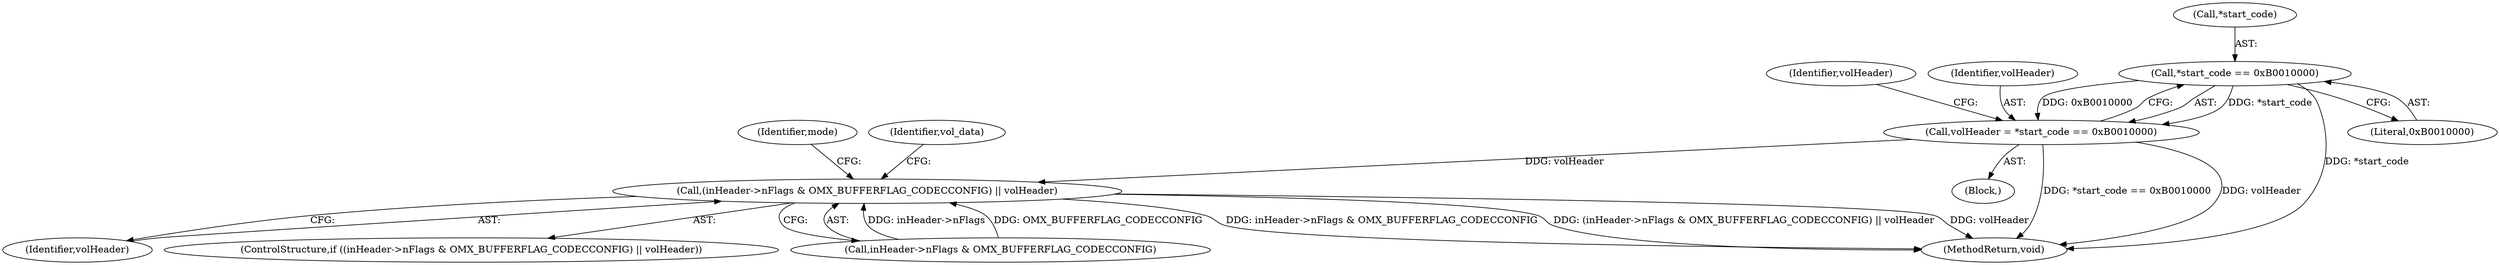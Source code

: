 digraph "0_Android_d2f47191538837e796e2b10c1ff7e1ee35f6e0ab@pointer" {
"1000257" [label="(Call,*start_code == 0xB0010000)"];
"1000255" [label="(Call,volHeader = *start_code == 0xB0010000)"];
"1000284" [label="(Call,(inHeader->nFlags & OMX_BUFFERFLAG_CODECCONFIG) || volHeader)"];
"1000258" [label="(Call,*start_code)"];
"1000615" [label="(MethodReturn,void)"];
"1000284" [label="(Call,(inHeader->nFlags & OMX_BUFFERFLAG_CODECCONFIG) || volHeader)"];
"1000290" [label="(Identifier,volHeader)"];
"1000262" [label="(Identifier,volHeader)"];
"1000304" [label="(Identifier,mode)"];
"1000255" [label="(Call,volHeader = *start_code == 0xB0010000)"];
"1000257" [label="(Call,*start_code == 0xB0010000)"];
"1000260" [label="(Literal,0xB0010000)"];
"1000256" [label="(Identifier,volHeader)"];
"1000294" [label="(Identifier,vol_data)"];
"1000129" [label="(Block,)"];
"1000283" [label="(ControlStructure,if ((inHeader->nFlags & OMX_BUFFERFLAG_CODECCONFIG) || volHeader))"];
"1000285" [label="(Call,inHeader->nFlags & OMX_BUFFERFLAG_CODECCONFIG)"];
"1000257" -> "1000255"  [label="AST: "];
"1000257" -> "1000260"  [label="CFG: "];
"1000258" -> "1000257"  [label="AST: "];
"1000260" -> "1000257"  [label="AST: "];
"1000255" -> "1000257"  [label="CFG: "];
"1000257" -> "1000615"  [label="DDG: *start_code"];
"1000257" -> "1000255"  [label="DDG: *start_code"];
"1000257" -> "1000255"  [label="DDG: 0xB0010000"];
"1000255" -> "1000129"  [label="AST: "];
"1000256" -> "1000255"  [label="AST: "];
"1000262" -> "1000255"  [label="CFG: "];
"1000255" -> "1000615"  [label="DDG: *start_code == 0xB0010000"];
"1000255" -> "1000615"  [label="DDG: volHeader"];
"1000255" -> "1000284"  [label="DDG: volHeader"];
"1000284" -> "1000283"  [label="AST: "];
"1000284" -> "1000285"  [label="CFG: "];
"1000284" -> "1000290"  [label="CFG: "];
"1000285" -> "1000284"  [label="AST: "];
"1000290" -> "1000284"  [label="AST: "];
"1000294" -> "1000284"  [label="CFG: "];
"1000304" -> "1000284"  [label="CFG: "];
"1000284" -> "1000615"  [label="DDG: inHeader->nFlags & OMX_BUFFERFLAG_CODECCONFIG"];
"1000284" -> "1000615"  [label="DDG: (inHeader->nFlags & OMX_BUFFERFLAG_CODECCONFIG) || volHeader"];
"1000284" -> "1000615"  [label="DDG: volHeader"];
"1000285" -> "1000284"  [label="DDG: inHeader->nFlags"];
"1000285" -> "1000284"  [label="DDG: OMX_BUFFERFLAG_CODECCONFIG"];
}
